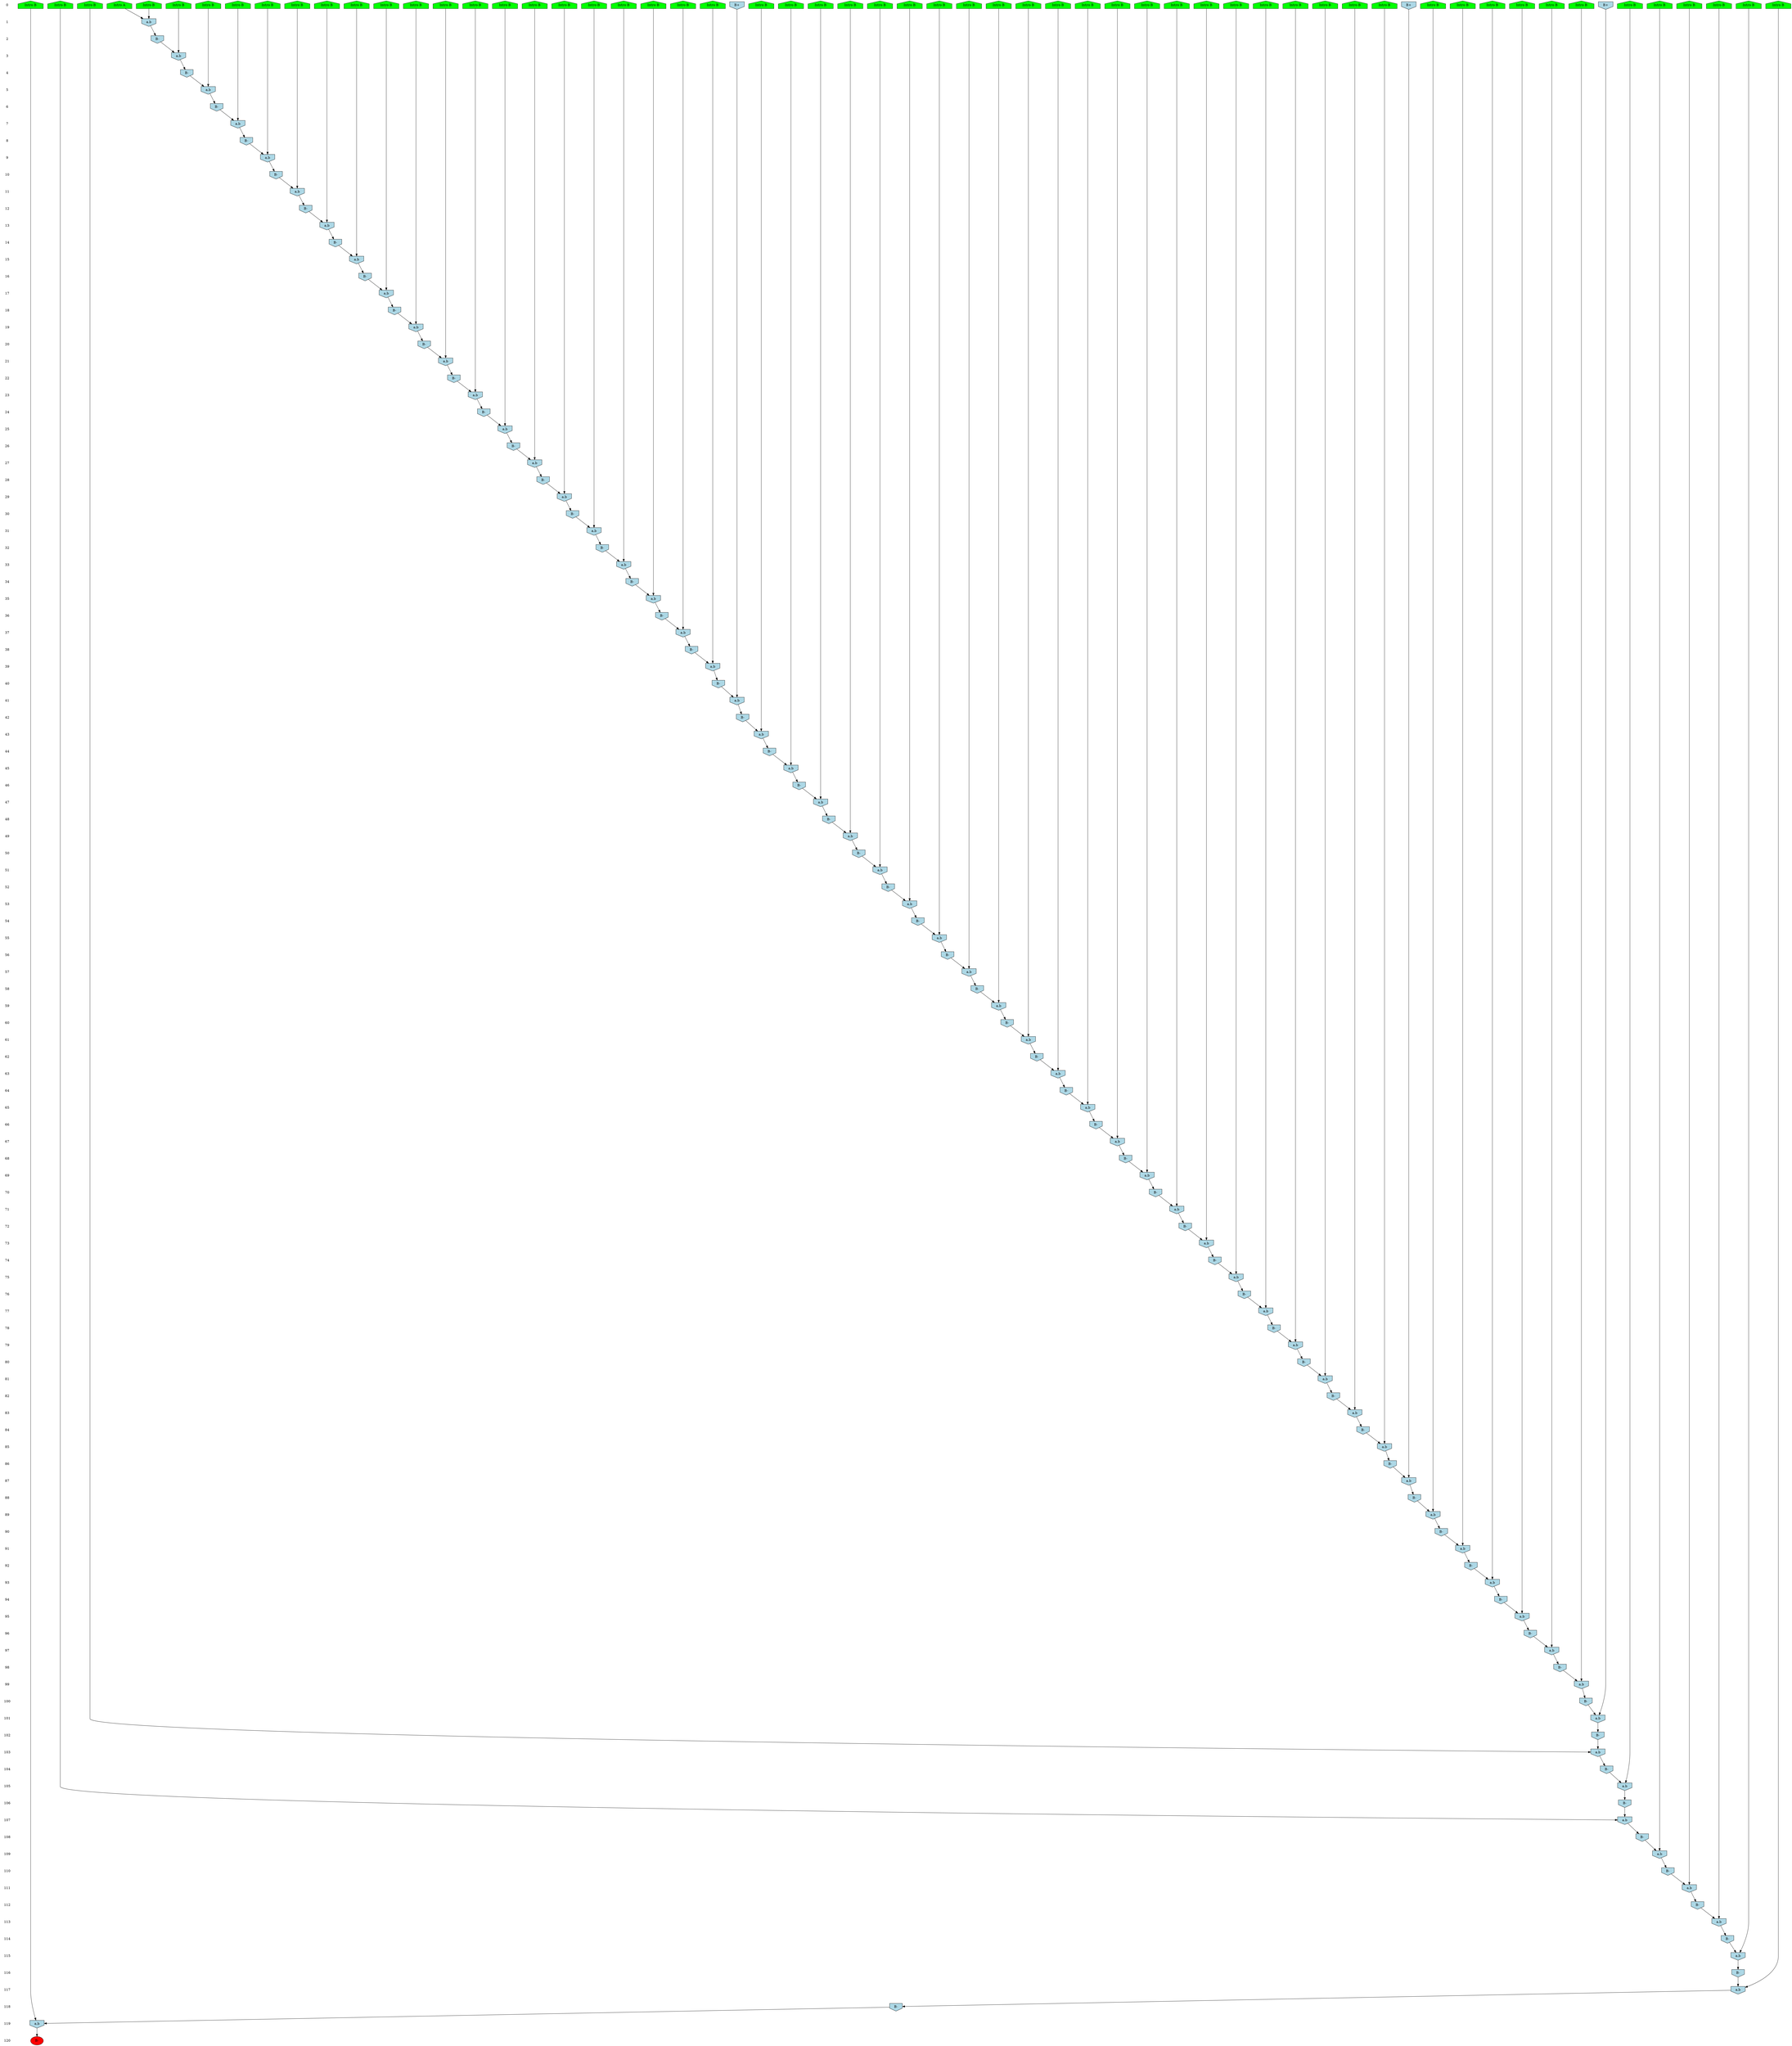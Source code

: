 /* Compression of 1 causal flows obtained in average at 5.048433E+01 t.u */
/* Compressed causal flows were: [60] */
digraph G{
 ranksep=.5 ; 
{ rank = same ; "0" [shape=plaintext] ; node_1 [label ="Intro B", shape=house, style=filled, fillcolor=green] ;
node_2 [label ="Intro B", shape=house, style=filled, fillcolor=green] ;
node_3 [label ="Intro B", shape=house, style=filled, fillcolor=green] ;
node_4 [label ="Intro B", shape=house, style=filled, fillcolor=green] ;
node_5 [label ="Intro B", shape=house, style=filled, fillcolor=green] ;
node_6 [label ="Intro B", shape=house, style=filled, fillcolor=green] ;
node_7 [label ="Intro B", shape=house, style=filled, fillcolor=green] ;
node_8 [label ="Intro B", shape=house, style=filled, fillcolor=green] ;
node_9 [label ="Intro B", shape=house, style=filled, fillcolor=green] ;
node_10 [label ="Intro B", shape=house, style=filled, fillcolor=green] ;
node_11 [label ="Intro B", shape=house, style=filled, fillcolor=green] ;
node_12 [label ="Intro B", shape=house, style=filled, fillcolor=green] ;
node_13 [label ="Intro B", shape=house, style=filled, fillcolor=green] ;
node_14 [label ="Intro B", shape=house, style=filled, fillcolor=green] ;
node_15 [label ="Intro B", shape=house, style=filled, fillcolor=green] ;
node_16 [label ="Intro B", shape=house, style=filled, fillcolor=green] ;
node_17 [label ="Intro B", shape=house, style=filled, fillcolor=green] ;
node_18 [label ="Intro B", shape=house, style=filled, fillcolor=green] ;
node_19 [label ="Intro B", shape=house, style=filled, fillcolor=green] ;
node_20 [label ="Intro B", shape=house, style=filled, fillcolor=green] ;
node_21 [label ="Intro B", shape=house, style=filled, fillcolor=green] ;
node_22 [label ="Intro B", shape=house, style=filled, fillcolor=green] ;
node_23 [label ="Intro B", shape=house, style=filled, fillcolor=green] ;
node_24 [label ="Intro B", shape=house, style=filled, fillcolor=green] ;
node_25 [label ="Intro B", shape=house, style=filled, fillcolor=green] ;
node_26 [label ="Intro B", shape=house, style=filled, fillcolor=green] ;
node_27 [label ="Intro B", shape=house, style=filled, fillcolor=green] ;
node_28 [label ="Intro B", shape=house, style=filled, fillcolor=green] ;
node_29 [label ="Intro B", shape=house, style=filled, fillcolor=green] ;
node_30 [label ="Intro B", shape=house, style=filled, fillcolor=green] ;
node_31 [label ="Intro B", shape=house, style=filled, fillcolor=green] ;
node_32 [label ="Intro B", shape=house, style=filled, fillcolor=green] ;
node_33 [label ="Intro B", shape=house, style=filled, fillcolor=green] ;
node_34 [label ="Intro B", shape=house, style=filled, fillcolor=green] ;
node_35 [label ="Intro B", shape=house, style=filled, fillcolor=green] ;
node_36 [label ="Intro B", shape=house, style=filled, fillcolor=green] ;
node_37 [label ="Intro B", shape=house, style=filled, fillcolor=green] ;
node_38 [label ="Intro B", shape=house, style=filled, fillcolor=green] ;
node_39 [label ="Intro B", shape=house, style=filled, fillcolor=green] ;
node_40 [label ="Intro B", shape=house, style=filled, fillcolor=green] ;
node_41 [label ="Intro B", shape=house, style=filled, fillcolor=green] ;
node_42 [label ="Intro B", shape=house, style=filled, fillcolor=green] ;
node_43 [label ="Intro B", shape=house, style=filled, fillcolor=green] ;
node_44 [label ="Intro B", shape=house, style=filled, fillcolor=green] ;
node_45 [label ="Intro B", shape=house, style=filled, fillcolor=green] ;
node_46 [label ="Intro B", shape=house, style=filled, fillcolor=green] ;
node_47 [label ="Intro B", shape=house, style=filled, fillcolor=green] ;
node_48 [label ="Intro B", shape=house, style=filled, fillcolor=green] ;
node_49 [label ="Intro B", shape=house, style=filled, fillcolor=green] ;
node_50 [label ="Intro B", shape=house, style=filled, fillcolor=green] ;
node_51 [label ="Intro B", shape=house, style=filled, fillcolor=green] ;
node_52 [label ="Intro B", shape=house, style=filled, fillcolor=green] ;
node_53 [label ="Intro B", shape=house, style=filled, fillcolor=green] ;
node_54 [label ="Intro B", shape=house, style=filled, fillcolor=green] ;
node_55 [label ="Intro B", shape=house, style=filled, fillcolor=green] ;
node_56 [label ="Intro B", shape=house, style=filled, fillcolor=green] ;
node_57 [label ="Intro B", shape=house, style=filled, fillcolor=green] ;
node_58 [label ="Intro A", shape=house, style=filled, fillcolor=green] ;
node_64 [label="B+", shape=invhouse, style=filled, fillcolor = lightblue] ;
node_73 [label="B+", shape=invhouse, style=filled, fillcolor = lightblue] ;
node_126 [label="B+", shape=invhouse, style=filled, fillcolor = lightblue] ;
}
{ rank = same ; "1" [shape=plaintext] ; node_59 [label="a.b", shape=invhouse, style=filled, fillcolor = lightblue] ;
}
{ rank = same ; "2" [shape=plaintext] ; node_60 [label="B-", shape=invhouse, style=filled, fillcolor = lightblue] ;
}
{ rank = same ; "3" [shape=plaintext] ; node_61 [label="a.b", shape=invhouse, style=filled, fillcolor = lightblue] ;
}
{ rank = same ; "4" [shape=plaintext] ; node_62 [label="B-", shape=invhouse, style=filled, fillcolor = lightblue] ;
}
{ rank = same ; "5" [shape=plaintext] ; node_63 [label="a.b", shape=invhouse, style=filled, fillcolor = lightblue] ;
}
{ rank = same ; "6" [shape=plaintext] ; node_65 [label="B-", shape=invhouse, style=filled, fillcolor = lightblue] ;
}
{ rank = same ; "7" [shape=plaintext] ; node_66 [label="a.b", shape=invhouse, style=filled, fillcolor = lightblue] ;
}
{ rank = same ; "8" [shape=plaintext] ; node_67 [label="B-", shape=invhouse, style=filled, fillcolor = lightblue] ;
}
{ rank = same ; "9" [shape=plaintext] ; node_68 [label="a.b", shape=invhouse, style=filled, fillcolor = lightblue] ;
}
{ rank = same ; "10" [shape=plaintext] ; node_69 [label="B-", shape=invhouse, style=filled, fillcolor = lightblue] ;
}
{ rank = same ; "11" [shape=plaintext] ; node_70 [label="a.b", shape=invhouse, style=filled, fillcolor = lightblue] ;
}
{ rank = same ; "12" [shape=plaintext] ; node_71 [label="B-", shape=invhouse, style=filled, fillcolor = lightblue] ;
}
{ rank = same ; "13" [shape=plaintext] ; node_72 [label="a.b", shape=invhouse, style=filled, fillcolor = lightblue] ;
}
{ rank = same ; "14" [shape=plaintext] ; node_74 [label="B-", shape=invhouse, style=filled, fillcolor = lightblue] ;
}
{ rank = same ; "15" [shape=plaintext] ; node_75 [label="a.b", shape=invhouse, style=filled, fillcolor = lightblue] ;
}
{ rank = same ; "16" [shape=plaintext] ; node_76 [label="B-", shape=invhouse, style=filled, fillcolor = lightblue] ;
}
{ rank = same ; "17" [shape=plaintext] ; node_77 [label="a.b", shape=invhouse, style=filled, fillcolor = lightblue] ;
}
{ rank = same ; "18" [shape=plaintext] ; node_78 [label="B-", shape=invhouse, style=filled, fillcolor = lightblue] ;
}
{ rank = same ; "19" [shape=plaintext] ; node_79 [label="a.b", shape=invhouse, style=filled, fillcolor = lightblue] ;
}
{ rank = same ; "20" [shape=plaintext] ; node_80 [label="B-", shape=invhouse, style=filled, fillcolor = lightblue] ;
}
{ rank = same ; "21" [shape=plaintext] ; node_81 [label="a.b", shape=invhouse, style=filled, fillcolor = lightblue] ;
}
{ rank = same ; "22" [shape=plaintext] ; node_82 [label="B-", shape=invhouse, style=filled, fillcolor = lightblue] ;
}
{ rank = same ; "23" [shape=plaintext] ; node_83 [label="a.b", shape=invhouse, style=filled, fillcolor = lightblue] ;
}
{ rank = same ; "24" [shape=plaintext] ; node_84 [label="B-", shape=invhouse, style=filled, fillcolor = lightblue] ;
}
{ rank = same ; "25" [shape=plaintext] ; node_85 [label="a.b", shape=invhouse, style=filled, fillcolor = lightblue] ;
}
{ rank = same ; "26" [shape=plaintext] ; node_86 [label="B-", shape=invhouse, style=filled, fillcolor = lightblue] ;
}
{ rank = same ; "27" [shape=plaintext] ; node_87 [label="a.b", shape=invhouse, style=filled, fillcolor = lightblue] ;
}
{ rank = same ; "28" [shape=plaintext] ; node_88 [label="B-", shape=invhouse, style=filled, fillcolor = lightblue] ;
}
{ rank = same ; "29" [shape=plaintext] ; node_89 [label="a.b", shape=invhouse, style=filled, fillcolor = lightblue] ;
}
{ rank = same ; "30" [shape=plaintext] ; node_90 [label="B-", shape=invhouse, style=filled, fillcolor = lightblue] ;
}
{ rank = same ; "31" [shape=plaintext] ; node_91 [label="a.b", shape=invhouse, style=filled, fillcolor = lightblue] ;
}
{ rank = same ; "32" [shape=plaintext] ; node_92 [label="B-", shape=invhouse, style=filled, fillcolor = lightblue] ;
}
{ rank = same ; "33" [shape=plaintext] ; node_93 [label="a.b", shape=invhouse, style=filled, fillcolor = lightblue] ;
}
{ rank = same ; "34" [shape=plaintext] ; node_94 [label="B-", shape=invhouse, style=filled, fillcolor = lightblue] ;
}
{ rank = same ; "35" [shape=plaintext] ; node_95 [label="a.b", shape=invhouse, style=filled, fillcolor = lightblue] ;
}
{ rank = same ; "36" [shape=plaintext] ; node_96 [label="B-", shape=invhouse, style=filled, fillcolor = lightblue] ;
}
{ rank = same ; "37" [shape=plaintext] ; node_97 [label="a.b", shape=invhouse, style=filled, fillcolor = lightblue] ;
}
{ rank = same ; "38" [shape=plaintext] ; node_98 [label="B-", shape=invhouse, style=filled, fillcolor = lightblue] ;
}
{ rank = same ; "39" [shape=plaintext] ; node_99 [label="a.b", shape=invhouse, style=filled, fillcolor = lightblue] ;
}
{ rank = same ; "40" [shape=plaintext] ; node_100 [label="B-", shape=invhouse, style=filled, fillcolor = lightblue] ;
}
{ rank = same ; "41" [shape=plaintext] ; node_101 [label="a.b", shape=invhouse, style=filled, fillcolor = lightblue] ;
}
{ rank = same ; "42" [shape=plaintext] ; node_102 [label="B-", shape=invhouse, style=filled, fillcolor = lightblue] ;
}
{ rank = same ; "43" [shape=plaintext] ; node_103 [label="a.b", shape=invhouse, style=filled, fillcolor = lightblue] ;
}
{ rank = same ; "44" [shape=plaintext] ; node_104 [label="B-", shape=invhouse, style=filled, fillcolor = lightblue] ;
}
{ rank = same ; "45" [shape=plaintext] ; node_105 [label="a.b", shape=invhouse, style=filled, fillcolor = lightblue] ;
}
{ rank = same ; "46" [shape=plaintext] ; node_106 [label="B-", shape=invhouse, style=filled, fillcolor = lightblue] ;
}
{ rank = same ; "47" [shape=plaintext] ; node_107 [label="a.b", shape=invhouse, style=filled, fillcolor = lightblue] ;
}
{ rank = same ; "48" [shape=plaintext] ; node_108 [label="B-", shape=invhouse, style=filled, fillcolor = lightblue] ;
}
{ rank = same ; "49" [shape=plaintext] ; node_109 [label="a.b", shape=invhouse, style=filled, fillcolor = lightblue] ;
}
{ rank = same ; "50" [shape=plaintext] ; node_110 [label="B-", shape=invhouse, style=filled, fillcolor = lightblue] ;
}
{ rank = same ; "51" [shape=plaintext] ; node_111 [label="a.b", shape=invhouse, style=filled, fillcolor = lightblue] ;
}
{ rank = same ; "52" [shape=plaintext] ; node_112 [label="B-", shape=invhouse, style=filled, fillcolor = lightblue] ;
}
{ rank = same ; "53" [shape=plaintext] ; node_113 [label="a.b", shape=invhouse, style=filled, fillcolor = lightblue] ;
}
{ rank = same ; "54" [shape=plaintext] ; node_114 [label="B-", shape=invhouse, style=filled, fillcolor = lightblue] ;
}
{ rank = same ; "55" [shape=plaintext] ; node_115 [label="a.b", shape=invhouse, style=filled, fillcolor = lightblue] ;
}
{ rank = same ; "56" [shape=plaintext] ; node_116 [label="B-", shape=invhouse, style=filled, fillcolor = lightblue] ;
}
{ rank = same ; "57" [shape=plaintext] ; node_117 [label="a.b", shape=invhouse, style=filled, fillcolor = lightblue] ;
}
{ rank = same ; "58" [shape=plaintext] ; node_118 [label="B-", shape=invhouse, style=filled, fillcolor = lightblue] ;
}
{ rank = same ; "59" [shape=plaintext] ; node_119 [label="a.b", shape=invhouse, style=filled, fillcolor = lightblue] ;
}
{ rank = same ; "60" [shape=plaintext] ; node_120 [label="B-", shape=invhouse, style=filled, fillcolor = lightblue] ;
}
{ rank = same ; "61" [shape=plaintext] ; node_121 [label="a.b", shape=invhouse, style=filled, fillcolor = lightblue] ;
}
{ rank = same ; "62" [shape=plaintext] ; node_122 [label="B-", shape=invhouse, style=filled, fillcolor = lightblue] ;
}
{ rank = same ; "63" [shape=plaintext] ; node_123 [label="a.b", shape=invhouse, style=filled, fillcolor = lightblue] ;
}
{ rank = same ; "64" [shape=plaintext] ; node_124 [label="B-", shape=invhouse, style=filled, fillcolor = lightblue] ;
}
{ rank = same ; "65" [shape=plaintext] ; node_125 [label="a.b", shape=invhouse, style=filled, fillcolor = lightblue] ;
}
{ rank = same ; "66" [shape=plaintext] ; node_127 [label="B-", shape=invhouse, style=filled, fillcolor = lightblue] ;
}
{ rank = same ; "67" [shape=plaintext] ; node_128 [label="a.b", shape=invhouse, style=filled, fillcolor = lightblue] ;
}
{ rank = same ; "68" [shape=plaintext] ; node_129 [label="B-", shape=invhouse, style=filled, fillcolor = lightblue] ;
}
{ rank = same ; "69" [shape=plaintext] ; node_130 [label="a.b", shape=invhouse, style=filled, fillcolor = lightblue] ;
}
{ rank = same ; "70" [shape=plaintext] ; node_131 [label="B-", shape=invhouse, style=filled, fillcolor = lightblue] ;
}
{ rank = same ; "71" [shape=plaintext] ; node_132 [label="a.b", shape=invhouse, style=filled, fillcolor = lightblue] ;
}
{ rank = same ; "72" [shape=plaintext] ; node_133 [label="B-", shape=invhouse, style=filled, fillcolor = lightblue] ;
}
{ rank = same ; "73" [shape=plaintext] ; node_134 [label="a.b", shape=invhouse, style=filled, fillcolor = lightblue] ;
}
{ rank = same ; "74" [shape=plaintext] ; node_135 [label="B-", shape=invhouse, style=filled, fillcolor = lightblue] ;
}
{ rank = same ; "75" [shape=plaintext] ; node_136 [label="a.b", shape=invhouse, style=filled, fillcolor = lightblue] ;
}
{ rank = same ; "76" [shape=plaintext] ; node_137 [label="B-", shape=invhouse, style=filled, fillcolor = lightblue] ;
}
{ rank = same ; "77" [shape=plaintext] ; node_138 [label="a.b", shape=invhouse, style=filled, fillcolor = lightblue] ;
}
{ rank = same ; "78" [shape=plaintext] ; node_139 [label="B-", shape=invhouse, style=filled, fillcolor = lightblue] ;
}
{ rank = same ; "79" [shape=plaintext] ; node_140 [label="a.b", shape=invhouse, style=filled, fillcolor = lightblue] ;
}
{ rank = same ; "80" [shape=plaintext] ; node_141 [label="B-", shape=invhouse, style=filled, fillcolor = lightblue] ;
}
{ rank = same ; "81" [shape=plaintext] ; node_142 [label="a.b", shape=invhouse, style=filled, fillcolor = lightblue] ;
}
{ rank = same ; "82" [shape=plaintext] ; node_143 [label="B-", shape=invhouse, style=filled, fillcolor = lightblue] ;
}
{ rank = same ; "83" [shape=plaintext] ; node_144 [label="a.b", shape=invhouse, style=filled, fillcolor = lightblue] ;
}
{ rank = same ; "84" [shape=plaintext] ; node_145 [label="B-", shape=invhouse, style=filled, fillcolor = lightblue] ;
}
{ rank = same ; "85" [shape=plaintext] ; node_146 [label="a.b", shape=invhouse, style=filled, fillcolor = lightblue] ;
}
{ rank = same ; "86" [shape=plaintext] ; node_147 [label="B-", shape=invhouse, style=filled, fillcolor = lightblue] ;
}
{ rank = same ; "87" [shape=plaintext] ; node_148 [label="a.b", shape=invhouse, style=filled, fillcolor = lightblue] ;
}
{ rank = same ; "88" [shape=plaintext] ; node_149 [label="B-", shape=invhouse, style=filled, fillcolor = lightblue] ;
}
{ rank = same ; "89" [shape=plaintext] ; node_150 [label="a.b", shape=invhouse, style=filled, fillcolor = lightblue] ;
}
{ rank = same ; "90" [shape=plaintext] ; node_151 [label="B-", shape=invhouse, style=filled, fillcolor = lightblue] ;
}
{ rank = same ; "91" [shape=plaintext] ; node_152 [label="a.b", shape=invhouse, style=filled, fillcolor = lightblue] ;
}
{ rank = same ; "92" [shape=plaintext] ; node_153 [label="B-", shape=invhouse, style=filled, fillcolor = lightblue] ;
}
{ rank = same ; "93" [shape=plaintext] ; node_154 [label="a.b", shape=invhouse, style=filled, fillcolor = lightblue] ;
}
{ rank = same ; "94" [shape=plaintext] ; node_155 [label="B-", shape=invhouse, style=filled, fillcolor = lightblue] ;
}
{ rank = same ; "95" [shape=plaintext] ; node_156 [label="a.b", shape=invhouse, style=filled, fillcolor = lightblue] ;
}
{ rank = same ; "96" [shape=plaintext] ; node_157 [label="B-", shape=invhouse, style=filled, fillcolor = lightblue] ;
}
{ rank = same ; "97" [shape=plaintext] ; node_158 [label="a.b", shape=invhouse, style=filled, fillcolor = lightblue] ;
}
{ rank = same ; "98" [shape=plaintext] ; node_159 [label="B-", shape=invhouse, style=filled, fillcolor = lightblue] ;
}
{ rank = same ; "99" [shape=plaintext] ; node_160 [label="a.b", shape=invhouse, style=filled, fillcolor = lightblue] ;
}
{ rank = same ; "100" [shape=plaintext] ; node_161 [label="B-", shape=invhouse, style=filled, fillcolor = lightblue] ;
}
{ rank = same ; "101" [shape=plaintext] ; node_162 [label="a.b", shape=invhouse, style=filled, fillcolor = lightblue] ;
}
{ rank = same ; "102" [shape=plaintext] ; node_163 [label="B-", shape=invhouse, style=filled, fillcolor = lightblue] ;
}
{ rank = same ; "103" [shape=plaintext] ; node_164 [label="a.b", shape=invhouse, style=filled, fillcolor = lightblue] ;
}
{ rank = same ; "104" [shape=plaintext] ; node_165 [label="B-", shape=invhouse, style=filled, fillcolor = lightblue] ;
}
{ rank = same ; "105" [shape=plaintext] ; node_166 [label="a.b", shape=invhouse, style=filled, fillcolor = lightblue] ;
}
{ rank = same ; "106" [shape=plaintext] ; node_167 [label="B-", shape=invhouse, style=filled, fillcolor = lightblue] ;
}
{ rank = same ; "107" [shape=plaintext] ; node_168 [label="a.b", shape=invhouse, style=filled, fillcolor = lightblue] ;
}
{ rank = same ; "108" [shape=plaintext] ; node_169 [label="B-", shape=invhouse, style=filled, fillcolor = lightblue] ;
}
{ rank = same ; "109" [shape=plaintext] ; node_170 [label="a.b", shape=invhouse, style=filled, fillcolor = lightblue] ;
}
{ rank = same ; "110" [shape=plaintext] ; node_171 [label="B-", shape=invhouse, style=filled, fillcolor = lightblue] ;
}
{ rank = same ; "111" [shape=plaintext] ; node_172 [label="a.b", shape=invhouse, style=filled, fillcolor = lightblue] ;
}
{ rank = same ; "112" [shape=plaintext] ; node_173 [label="B-", shape=invhouse, style=filled, fillcolor = lightblue] ;
}
{ rank = same ; "113" [shape=plaintext] ; node_174 [label="a.b", shape=invhouse, style=filled, fillcolor = lightblue] ;
}
{ rank = same ; "114" [shape=plaintext] ; node_175 [label="B-", shape=invhouse, style=filled, fillcolor = lightblue] ;
}
{ rank = same ; "115" [shape=plaintext] ; node_176 [label="a.b", shape=invhouse, style=filled, fillcolor = lightblue] ;
}
{ rank = same ; "116" [shape=plaintext] ; node_177 [label="B-", shape=invhouse, style=filled, fillcolor = lightblue] ;
}
{ rank = same ; "117" [shape=plaintext] ; node_178 [label="a.b", shape=invhouse, style=filled, fillcolor = lightblue] ;
}
{ rank = same ; "118" [shape=plaintext] ; node_179 [label="B-", shape=invhouse, style=filled, fillcolor = lightblue] ;
}
{ rank = same ; "119" [shape=plaintext] ; node_180 [label="a.b", shape=invhouse, style=filled, fillcolor = lightblue] ;
}
{ rank = same ; "120" [shape=plaintext] ; node_181 [label ="B-", style=filled, fillcolor=red] ;
}
"0" -> "1" [style="invis"]; 
"1" -> "2" [style="invis"]; 
"2" -> "3" [style="invis"]; 
"3" -> "4" [style="invis"]; 
"4" -> "5" [style="invis"]; 
"5" -> "6" [style="invis"]; 
"6" -> "7" [style="invis"]; 
"7" -> "8" [style="invis"]; 
"8" -> "9" [style="invis"]; 
"9" -> "10" [style="invis"]; 
"10" -> "11" [style="invis"]; 
"11" -> "12" [style="invis"]; 
"12" -> "13" [style="invis"]; 
"13" -> "14" [style="invis"]; 
"14" -> "15" [style="invis"]; 
"15" -> "16" [style="invis"]; 
"16" -> "17" [style="invis"]; 
"17" -> "18" [style="invis"]; 
"18" -> "19" [style="invis"]; 
"19" -> "20" [style="invis"]; 
"20" -> "21" [style="invis"]; 
"21" -> "22" [style="invis"]; 
"22" -> "23" [style="invis"]; 
"23" -> "24" [style="invis"]; 
"24" -> "25" [style="invis"]; 
"25" -> "26" [style="invis"]; 
"26" -> "27" [style="invis"]; 
"27" -> "28" [style="invis"]; 
"28" -> "29" [style="invis"]; 
"29" -> "30" [style="invis"]; 
"30" -> "31" [style="invis"]; 
"31" -> "32" [style="invis"]; 
"32" -> "33" [style="invis"]; 
"33" -> "34" [style="invis"]; 
"34" -> "35" [style="invis"]; 
"35" -> "36" [style="invis"]; 
"36" -> "37" [style="invis"]; 
"37" -> "38" [style="invis"]; 
"38" -> "39" [style="invis"]; 
"39" -> "40" [style="invis"]; 
"40" -> "41" [style="invis"]; 
"41" -> "42" [style="invis"]; 
"42" -> "43" [style="invis"]; 
"43" -> "44" [style="invis"]; 
"44" -> "45" [style="invis"]; 
"45" -> "46" [style="invis"]; 
"46" -> "47" [style="invis"]; 
"47" -> "48" [style="invis"]; 
"48" -> "49" [style="invis"]; 
"49" -> "50" [style="invis"]; 
"50" -> "51" [style="invis"]; 
"51" -> "52" [style="invis"]; 
"52" -> "53" [style="invis"]; 
"53" -> "54" [style="invis"]; 
"54" -> "55" [style="invis"]; 
"55" -> "56" [style="invis"]; 
"56" -> "57" [style="invis"]; 
"57" -> "58" [style="invis"]; 
"58" -> "59" [style="invis"]; 
"59" -> "60" [style="invis"]; 
"60" -> "61" [style="invis"]; 
"61" -> "62" [style="invis"]; 
"62" -> "63" [style="invis"]; 
"63" -> "64" [style="invis"]; 
"64" -> "65" [style="invis"]; 
"65" -> "66" [style="invis"]; 
"66" -> "67" [style="invis"]; 
"67" -> "68" [style="invis"]; 
"68" -> "69" [style="invis"]; 
"69" -> "70" [style="invis"]; 
"70" -> "71" [style="invis"]; 
"71" -> "72" [style="invis"]; 
"72" -> "73" [style="invis"]; 
"73" -> "74" [style="invis"]; 
"74" -> "75" [style="invis"]; 
"75" -> "76" [style="invis"]; 
"76" -> "77" [style="invis"]; 
"77" -> "78" [style="invis"]; 
"78" -> "79" [style="invis"]; 
"79" -> "80" [style="invis"]; 
"80" -> "81" [style="invis"]; 
"81" -> "82" [style="invis"]; 
"82" -> "83" [style="invis"]; 
"83" -> "84" [style="invis"]; 
"84" -> "85" [style="invis"]; 
"85" -> "86" [style="invis"]; 
"86" -> "87" [style="invis"]; 
"87" -> "88" [style="invis"]; 
"88" -> "89" [style="invis"]; 
"89" -> "90" [style="invis"]; 
"90" -> "91" [style="invis"]; 
"91" -> "92" [style="invis"]; 
"92" -> "93" [style="invis"]; 
"93" -> "94" [style="invis"]; 
"94" -> "95" [style="invis"]; 
"95" -> "96" [style="invis"]; 
"96" -> "97" [style="invis"]; 
"97" -> "98" [style="invis"]; 
"98" -> "99" [style="invis"]; 
"99" -> "100" [style="invis"]; 
"100" -> "101" [style="invis"]; 
"101" -> "102" [style="invis"]; 
"102" -> "103" [style="invis"]; 
"103" -> "104" [style="invis"]; 
"104" -> "105" [style="invis"]; 
"105" -> "106" [style="invis"]; 
"106" -> "107" [style="invis"]; 
"107" -> "108" [style="invis"]; 
"108" -> "109" [style="invis"]; 
"109" -> "110" [style="invis"]; 
"110" -> "111" [style="invis"]; 
"111" -> "112" [style="invis"]; 
"112" -> "113" [style="invis"]; 
"113" -> "114" [style="invis"]; 
"114" -> "115" [style="invis"]; 
"115" -> "116" [style="invis"]; 
"116" -> "117" [style="invis"]; 
"117" -> "118" [style="invis"]; 
"118" -> "119" [style="invis"]; 
"119" -> "120" [style="invis"]; 
node_6 -> node_59
node_58 -> node_59
node_59 -> node_60
node_20 -> node_61
node_60 -> node_61
node_61 -> node_62
node_16 -> node_63
node_62 -> node_63
node_63 -> node_65
node_51 -> node_66
node_65 -> node_66
node_66 -> node_67
node_11 -> node_68
node_67 -> node_68
node_68 -> node_69
node_36 -> node_70
node_69 -> node_70
node_70 -> node_71
node_40 -> node_72
node_71 -> node_72
node_72 -> node_74
node_48 -> node_75
node_74 -> node_75
node_75 -> node_76
node_22 -> node_77
node_76 -> node_77
node_77 -> node_78
node_9 -> node_79
node_78 -> node_79
node_79 -> node_80
node_54 -> node_81
node_80 -> node_81
node_81 -> node_82
node_17 -> node_83
node_82 -> node_83
node_83 -> node_84
node_50 -> node_85
node_84 -> node_85
node_85 -> node_86
node_29 -> node_87
node_86 -> node_87
node_87 -> node_88
node_23 -> node_89
node_88 -> node_89
node_89 -> node_90
node_4 -> node_91
node_90 -> node_91
node_91 -> node_92
node_33 -> node_93
node_92 -> node_93
node_93 -> node_94
node_15 -> node_95
node_94 -> node_95
node_95 -> node_96
node_14 -> node_97
node_96 -> node_97
node_97 -> node_98
node_21 -> node_99
node_98 -> node_99
node_99 -> node_100
node_73 -> node_101
node_100 -> node_101
node_101 -> node_102
node_45 -> node_103
node_102 -> node_103
node_103 -> node_104
node_35 -> node_105
node_104 -> node_105
node_105 -> node_106
node_26 -> node_107
node_106 -> node_107
node_107 -> node_108
node_34 -> node_109
node_108 -> node_109
node_109 -> node_110
node_55 -> node_111
node_110 -> node_111
node_111 -> node_112
node_13 -> node_113
node_112 -> node_113
node_113 -> node_114
node_24 -> node_115
node_114 -> node_115
node_115 -> node_116
node_3 -> node_117
node_116 -> node_117
node_117 -> node_118
node_47 -> node_119
node_118 -> node_119
node_119 -> node_120
node_10 -> node_121
node_120 -> node_121
node_121 -> node_122
node_39 -> node_123
node_122 -> node_123
node_123 -> node_124
node_2 -> node_125
node_124 -> node_125
node_125 -> node_127
node_44 -> node_128
node_127 -> node_128
node_128 -> node_129
node_19 -> node_130
node_129 -> node_130
node_130 -> node_131
node_30 -> node_132
node_131 -> node_132
node_132 -> node_133
node_46 -> node_134
node_133 -> node_134
node_134 -> node_135
node_25 -> node_136
node_135 -> node_136
node_136 -> node_137
node_49 -> node_138
node_137 -> node_138
node_138 -> node_139
node_56 -> node_140
node_139 -> node_140
node_140 -> node_141
node_57 -> node_142
node_141 -> node_142
node_142 -> node_143
node_43 -> node_144
node_143 -> node_144
node_144 -> node_145
node_7 -> node_146
node_145 -> node_146
node_146 -> node_147
node_126 -> node_148
node_147 -> node_148
node_148 -> node_149
node_5 -> node_150
node_149 -> node_150
node_150 -> node_151
node_53 -> node_152
node_151 -> node_152
node_152 -> node_153
node_37 -> node_154
node_153 -> node_154
node_154 -> node_155
node_18 -> node_156
node_155 -> node_156
node_156 -> node_157
node_41 -> node_158
node_157 -> node_158
node_158 -> node_159
node_12 -> node_160
node_159 -> node_160
node_160 -> node_161
node_64 -> node_162
node_161 -> node_162
node_162 -> node_163
node_1 -> node_164
node_163 -> node_164
node_164 -> node_165
node_32 -> node_166
node_165 -> node_166
node_166 -> node_167
node_38 -> node_168
node_167 -> node_168
node_168 -> node_169
node_8 -> node_170
node_169 -> node_170
node_170 -> node_171
node_31 -> node_172
node_171 -> node_172
node_172 -> node_173
node_28 -> node_174
node_173 -> node_174
node_174 -> node_175
node_27 -> node_176
node_175 -> node_176
node_176 -> node_177
node_42 -> node_178
node_177 -> node_178
node_178 -> node_179
node_52 -> node_180
node_179 -> node_180
node_180 -> node_181
}
/*
 Dot generation time: 0.001124
*/